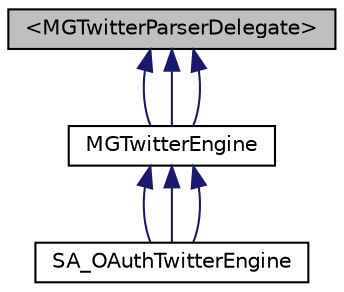 digraph G
{
  edge [fontname="Helvetica",fontsize="10",labelfontname="Helvetica",labelfontsize="10"];
  node [fontname="Helvetica",fontsize="10",shape=record];
  Node1 [label="\<MGTwitterParserDelegate\>",height=0.2,width=0.4,color="black", fillcolor="grey75", style="filled" fontcolor="black"];
  Node1 -> Node2 [dir="back",color="midnightblue",fontsize="10",style="solid",fontname="Helvetica"];
  Node2 [label="MGTwitterEngine",height=0.2,width=0.4,color="black", fillcolor="white", style="filled",URL="$interface_m_g_twitter_engine.html"];
  Node2 -> Node3 [dir="back",color="midnightblue",fontsize="10",style="solid",fontname="Helvetica"];
  Node3 [label="SA_OAuthTwitterEngine",height=0.2,width=0.4,color="black", fillcolor="white", style="filled",URL="$interface_s_a___o_auth_twitter_engine.html"];
  Node2 -> Node3 [dir="back",color="midnightblue",fontsize="10",style="solid",fontname="Helvetica"];
  Node2 -> Node3 [dir="back",color="midnightblue",fontsize="10",style="solid",fontname="Helvetica"];
  Node1 -> Node2 [dir="back",color="midnightblue",fontsize="10",style="solid",fontname="Helvetica"];
  Node1 -> Node2 [dir="back",color="midnightblue",fontsize="10",style="solid",fontname="Helvetica"];
}
